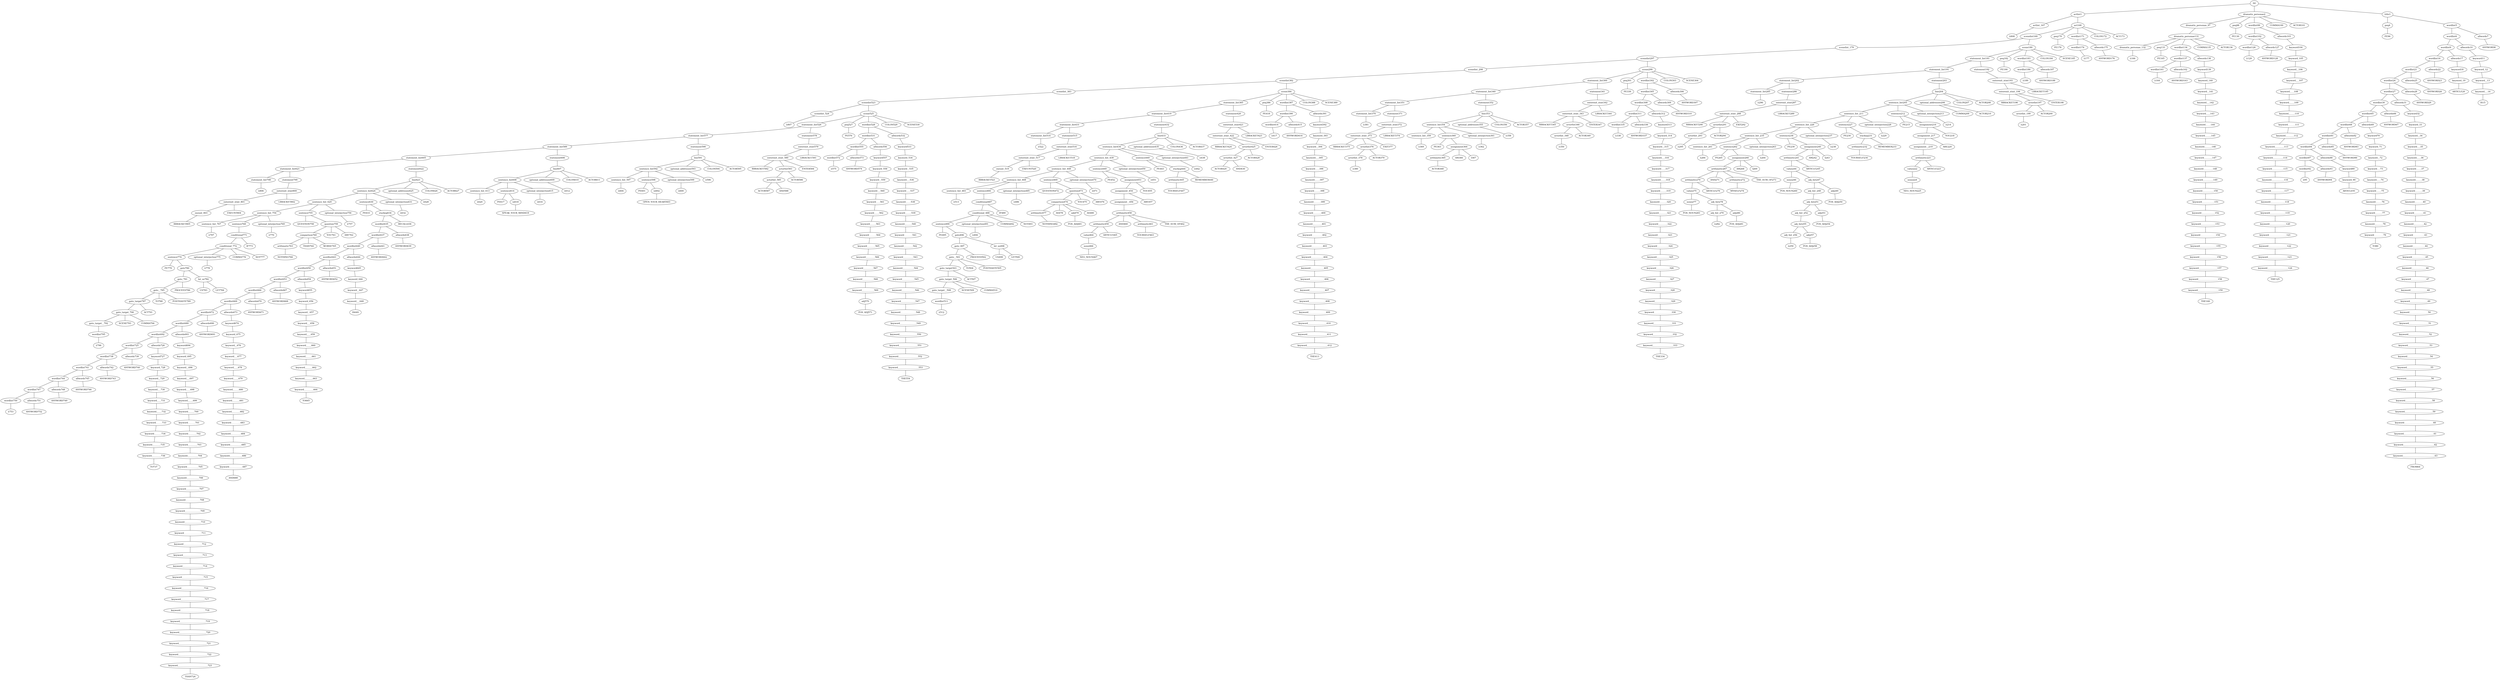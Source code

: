 strict graph {
	S0 -- actlist1
	S0 -- dramatis_personae2
	S0 -- title3

	title3 -- peq4
	title3 -- wordlist5

	wordlist5 -- wordlist6
	wordlist5 -- allwords7

	allwords7 -- ANYWORD8


	wordlist6 -- wordlist9
	wordlist6 -- allwords10

	allwords10 -- keyword11

	keyword11 -- keyword_12

	keyword_12 -- keyword__13

	keyword__13 -- keyword___14

	keyword___14 -- IS15


	wordlist9 -- wordlist16
	wordlist9 -- allwords17

	allwords17 -- keyword18

	keyword18 -- keyword_19

	keyword_19 -- ARTICLE20


	wordlist16 -- wordlist21
	wordlist16 -- allwords22

	allwords22 -- ANYWORD23


	wordlist21 -- wordlist24
	wordlist21 -- allwords25

	allwords25 -- ANYWORD26


	wordlist24 -- wordlist27
	wordlist24 -- allwords28

	allwords28 -- ANYWORD29


	wordlist27 -- wordlist30
	wordlist27 -- allwords31

	allwords31 -- keyword32

	keyword32 -- keyword_33

	keyword_33 -- keyword__34

	keyword__34 -- keyword___35

	keyword___35 -- keyword____36

	keyword____36 -- keyword_____37

	keyword_____37 -- keyword______38

	keyword______38 -- keyword_______39

	keyword_______39 -- keyword________40

	keyword________40 -- keyword_________41

	keyword_________41 -- keyword__________42

	keyword__________42 -- keyword___________43

	keyword___________43 -- keyword____________44

	keyword____________44 -- keyword_____________45

	keyword_____________45 -- keyword______________46

	keyword______________46 -- keyword_______________47

	keyword_______________47 -- keyword________________48

	keyword________________48 -- keyword_________________49

	keyword_________________49 -- keyword__________________50

	keyword__________________50 -- keyword___________________51

	keyword___________________51 -- keyword____________________52

	keyword____________________52 -- keyword_____________________53

	keyword_____________________53 -- keyword______________________54

	keyword______________________54 -- keyword_______________________55

	keyword_______________________55 -- keyword________________________56

	keyword________________________56 -- keyword_________________________57

	keyword_________________________57 -- keyword__________________________58

	keyword__________________________58 -- keyword___________________________59

	keyword___________________________59 -- keyword____________________________60

	keyword____________________________60 -- keyword_____________________________61

	keyword_____________________________61 -- keyword______________________________62

	keyword______________________________62 -- keyword_______________________________63

	keyword_______________________________63 -- FROM64


	wordlist30 -- wordlist65
	wordlist30 -- allwords66

	allwords66 -- ANYWORD67


	wordlist65 -- wordlist68
	wordlist65 -- allwords69

	allwords69 -- keyword70

	keyword70 -- keyword_71

	keyword_71 -- keyword__72

	keyword__72 -- keyword___73

	keyword___73 -- keyword____74

	keyword____74 -- keyword_____75

	keyword_____75 -- keyword______76

	keyword______76 -- keyword_______77

	keyword_______77 -- keyword________78

	keyword________78 -- keyword_________79

	keyword_________79 -- TO80


	wordlist68 -- wordlist81
	wordlist68 -- allwords82

	allwords82 -- ANYWORD83


	wordlist81 -- wordlist84
	wordlist81 -- allwords85

	allwords85 -- ANYWORD86


	wordlist84 -- wordlist87
	wordlist84 -- allwords88

	allwords88 -- keyword89

	keyword89 -- keyword_90

	keyword_90 -- ARTICLE91


	wordlist87 -- wordlist92
	wordlist87 -- allwords93

	allwords93 -- ANYWORD94


	wordlist92 -- λ95

	peq4 -- PE96


	dramatis_personae2 -- dramatis_personae_97
	dramatis_personae2 -- peq98
	dramatis_personae2 -- wordlist99
	dramatis_personae2 -- COMMA100
	dramatis_personae2 -- ACTOR101



	wordlist99 -- wordlist102
	wordlist99 -- allwords103

	allwords103 -- keyword104

	keyword104 -- keyword_105

	keyword_105 -- keyword__106

	keyword__106 -- keyword___107

	keyword___107 -- keyword____108

	keyword____108 -- keyword_____109

	keyword_____109 -- keyword______110

	keyword______110 -- keyword_______111

	keyword_______111 -- keyword________112

	keyword________112 -- keyword_________113

	keyword_________113 -- keyword__________114

	keyword__________114 -- keyword___________115

	keyword___________115 -- keyword____________116

	keyword____________116 -- keyword_____________117

	keyword_____________117 -- keyword______________118

	keyword______________118 -- keyword_______________119

	keyword_______________119 -- keyword________________120

	keyword________________120 -- keyword_________________121

	keyword_________________121 -- keyword__________________122

	keyword__________________122 -- keyword___________________123

	keyword___________________123 -- keyword____________________124

	keyword____________________124 -- THE125


	wordlist102 -- wordlist126
	wordlist102 -- allwords127

	allwords127 -- ANYWORD128


	wordlist126 -- λ129

	peq98 -- PE130


	dramatis_personae_97 -- dramatis_personae131

	dramatis_personae131 -- dramatis_personae_132
	dramatis_personae131 -- peq133
	dramatis_personae131 -- wordlist134
	dramatis_personae131 -- COMMA135
	dramatis_personae131 -- ACTOR136



	wordlist134 -- wordlist137
	wordlist134 -- allwords138

	allwords138 -- keyword139

	keyword139 -- keyword_140

	keyword_140 -- keyword__141

	keyword__141 -- keyword___142

	keyword___142 -- keyword____143

	keyword____143 -- keyword_____144

	keyword_____144 -- keyword______145

	keyword______145 -- keyword_______146

	keyword_______146 -- keyword________147

	keyword________147 -- keyword_________148

	keyword_________148 -- keyword__________149

	keyword__________149 -- keyword___________150

	keyword___________150 -- keyword____________151

	keyword____________151 -- keyword_____________152

	keyword_____________152 -- keyword______________153

	keyword______________153 -- keyword_______________154

	keyword_______________154 -- keyword________________155

	keyword________________155 -- keyword_________________156

	keyword_________________156 -- keyword__________________157

	keyword__________________157 -- keyword___________________158

	keyword___________________158 -- keyword____________________159

	keyword____________________159 -- THE160


	wordlist137 -- wordlist161
	wordlist137 -- allwords162

	allwords162 -- ANYWORD163


	wordlist161 -- λ164

	peq133 -- PE165


	dramatis_personae_132 -- λ166

	actlist1 -- actlist_167
	actlist1 -- act168

	act168 -- scenelist169
	act168 -- peq170
	act168 -- wordlist171
	act168 -- COLON172
	act168 -- ACT173



	wordlist171 -- wordlist174
	wordlist171 -- allwords175

	allwords175 -- ANYWORD176


	wordlist174 -- λ177

	peq170 -- PE178


	scenelist169 -- scenelist_179
	scenelist169 -- scene180

	scene180 -- statement_list181
	scene180 -- peq182
	scene180 -- wordlist183
	scene180 -- COLON184
	scene180 -- SCENE185



	wordlist183 -- wordlist186
	wordlist183 -- allwords187

	allwords187 -- ANYWORD188


	wordlist186 -- λ189

	peq182 -- PE190


	statement_list181 -- statement_list191
	statement_list181 -- statement192

	statement192 -- enterexit_stmt193

	enterexit_stmt193 -- enterexit_stmt_194
	enterexit_stmt193 -- LBRACKET195


	enterexit_stmt_194 -- RBRACKET196
	enterexit_stmt_194 -- actorlist197
	enterexit_stmt_194 -- ENTER198


	actorlist197 -- actorlist_199
	actorlist197 -- ACTOR200


	actorlist_199 -- λ201


	statement_list191 -- statement_list202
	statement_list191 -- statement203

	statement203 -- line204

	line204 -- sentence_list205
	line204 -- optional_addressee206
	line204 -- COLON207
	line204 -- ACTOR208



	optional_addressee206 -- COMMA209
	optional_addressee206 -- ACTOR210



	sentence_list205 -- sentence_list_211
	sentence_list205 -- sentence212
	sentence_list205 -- optional_interjection213

	optional_interjection213 -- λ214

	sentence212 -- PE215
	sentence212 -- assignment216

	assignment216 -- assignment_217
	assignment216 -- YOU218


	assignment_217 -- assignment__219
	assignment_217 -- ARE220


	assignment__219 -- arithmetic221

	arithmetic221 -- value222
	arithmetic221 -- ARTICLE223


	value222 -- noun224

	noun224 -- NEG_NOUN225



	sentence_list_211 -- sentence_list_226
	sentence_list_211 -- sentence227
	sentence_list_211 -- optional_interjection228

	optional_interjection228 -- λ229

	sentence227 -- PE230
	sentence227 -- stackop231

	stackop231 -- arithmetic232
	stackop231 -- REMEMBER233


	arithmetic232 -- YOURSELF234



	sentence_list_226 -- sentence_list_235
	sentence_list_226 -- sentence236
	sentence_list_226 -- optional_interjection237

	optional_interjection237 -- λ238

	sentence236 -- PE239
	sentence236 -- assignment240

	assignment240 -- arithmetic241
	assignment240 -- AM242
	assignment240 -- I243



	arithmetic241 -- value244
	arithmetic241 -- ARTICLE245


	value244 -- noun246
	value244 -- adj_list247

	adj_list247 -- adj_list_248
	adj_list247 -- adj249

	adj249 -- POS_ADJ250


	adj_list_248 -- adj_list251

	adj_list251 -- adj_list_252
	adj_list251 -- adj253

	adj253 -- POS_ADJ254


	adj_list_252 -- adj_list255

	adj_list255 -- adj_list_256
	adj_list255 -- adj257

	adj257 -- POS_ADJ258


	adj_list_256 -- λ259

	noun246 -- POS_NOUN260



	sentence_list_235 -- sentence_list_261
	sentence_list_235 -- sentence262
	sentence_list_235 -- optional_interjection263

	optional_interjection263 -- λ264

	sentence262 -- PE265
	sentence262 -- assignment266

	assignment266 -- arithmetic267
	assignment266 -- AM268
	assignment266 -- I269



	arithmetic267 -- arithmetic270
	arithmetic267 -- AND271
	arithmetic267 -- arithmetic272
	arithmetic267 -- THE_SUM_OF273


	arithmetic272 -- MYSELF274



	arithmetic270 -- value275
	arithmetic270 -- ARTICLE276


	value275 -- noun277
	value275 -- adj_list278

	adj_list278 -- adj_list_279
	adj_list278 -- adj280

	adj280 -- POS_ADJ281


	adj_list_279 -- λ282

	noun277 -- POS_NOUN283



	sentence_list_261 -- λ284

	statement_list202 -- statement_list285
	statement_list202 -- statement286

	statement286 -- enterexit_stmt287

	enterexit_stmt287 -- enterexit_stmt_288
	enterexit_stmt287 -- LBRACKET289


	enterexit_stmt_288 -- RBRACKET290
	enterexit_stmt_288 -- actorlist291
	enterexit_stmt_288 -- EXIT292


	actorlist291 -- actorlist_293
	actorlist291 -- ACTOR294


	actorlist_293 -- λ295


	statement_list285 -- λ296

	scenelist_179 -- scenelist297

	scenelist297 -- scenelist_298
	scenelist297 -- scene299

	scene299 -- statement_list300
	scene299 -- peq301
	scene299 -- wordlist302
	scene299 -- COLON303
	scene299 -- SCENE304



	wordlist302 -- wordlist305
	wordlist302 -- allwords306

	allwords306 -- ANYWORD307


	wordlist305 -- wordlist308
	wordlist305 -- allwords309

	allwords309 -- ANYWORD310


	wordlist308 -- wordlist311
	wordlist308 -- allwords312

	allwords312 -- keyword313

	keyword313 -- keyword_314

	keyword_314 -- keyword__315

	keyword__315 -- keyword___316

	keyword___316 -- keyword____317

	keyword____317 -- keyword_____318

	keyword_____318 -- keyword______319

	keyword______319 -- keyword_______320

	keyword_______320 -- keyword________321

	keyword________321 -- keyword_________322

	keyword_________322 -- keyword__________323

	keyword__________323 -- keyword___________324

	keyword___________324 -- keyword____________325

	keyword____________325 -- keyword_____________326

	keyword_____________326 -- keyword______________327

	keyword______________327 -- keyword_______________328

	keyword_______________328 -- keyword________________329

	keyword________________329 -- keyword_________________330

	keyword_________________330 -- keyword__________________331

	keyword__________________331 -- keyword___________________332

	keyword___________________332 -- keyword____________________333

	keyword____________________333 -- THE334


	wordlist311 -- wordlist335
	wordlist311 -- allwords336

	allwords336 -- ANYWORD337


	wordlist335 -- λ338

	peq301 -- PE339


	statement_list300 -- statement_list340
	statement_list300 -- statement341

	statement341 -- enterexit_stmt342

	enterexit_stmt342 -- enterexit_stmt_343
	enterexit_stmt342 -- LBRACKET344


	enterexit_stmt_343 -- RBRACKET345
	enterexit_stmt_343 -- actorlist346
	enterexit_stmt_343 -- ENTER347


	actorlist346 -- actorlist_348
	actorlist346 -- ACTOR349


	actorlist_348 -- λ350


	statement_list340 -- statement_list351
	statement_list340 -- statement352

	statement352 -- line353

	line353 -- sentence_list354
	line353 -- optional_addressee355
	line353 -- COLON356
	line353 -- ACTOR357



	optional_addressee355 -- λ358

	sentence_list354 -- sentence_list_359
	sentence_list354 -- sentence360
	sentence_list354 -- optional_interjection361

	optional_interjection361 -- λ362

	sentence360 -- PE363
	sentence360 -- assignment364

	assignment364 -- arithmetic365
	assignment364 -- AM366
	assignment364 -- I367



	arithmetic365 -- ACTOR368



	sentence_list_359 -- λ369

	statement_list351 -- statement_list370
	statement_list351 -- statement371

	statement371 -- enterexit_stmt372

	enterexit_stmt372 -- enterexit_stmt_373
	enterexit_stmt372 -- LBRACKET374


	enterexit_stmt_373 -- RBRACKET375
	enterexit_stmt_373 -- actorlist376
	enterexit_stmt_373 -- EXIT377


	actorlist376 -- actorlist_378
	actorlist376 -- ACTOR379


	actorlist_378 -- λ380


	statement_list370 -- λ381

	scenelist_298 -- scenelist382

	scenelist382 -- scenelist_383
	scenelist382 -- scene384

	scene384 -- statement_list385
	scene384 -- peq386
	scene384 -- wordlist387
	scene384 -- COLON388
	scene384 -- SCENE389



	wordlist387 -- wordlist390
	wordlist387 -- allwords391

	allwords391 -- keyword392

	keyword392 -- keyword_393

	keyword_393 -- keyword__394

	keyword__394 -- keyword___395

	keyword___395 -- keyword____396

	keyword____396 -- keyword_____397

	keyword_____397 -- keyword______398

	keyword______398 -- keyword_______399

	keyword_______399 -- keyword________400

	keyword________400 -- keyword_________401

	keyword_________401 -- keyword__________402

	keyword__________402 -- keyword___________403

	keyword___________403 -- keyword____________404

	keyword____________404 -- keyword_____________405

	keyword_____________405 -- keyword______________406

	keyword______________406 -- keyword_______________407

	keyword_______________407 -- keyword________________408

	keyword________________408 -- keyword_________________409

	keyword_________________409 -- keyword__________________410

	keyword__________________410 -- keyword___________________411

	keyword___________________411 -- keyword____________________412

	keyword____________________412 -- THE413


	wordlist390 -- wordlist414
	wordlist390 -- allwords415

	allwords415 -- ANYWORD416


	wordlist414 -- λ417

	peq386 -- PE418


	statement_list385 -- statement_list419
	statement_list385 -- statement420

	statement420 -- enterexit_stmt421

	enterexit_stmt421 -- enterexit_stmt_422
	enterexit_stmt421 -- LBRACKET423


	enterexit_stmt_422 -- RBRACKET424
	enterexit_stmt_422 -- actorlist425
	enterexit_stmt_422 -- ENTER426


	actorlist425 -- actorlist_427
	actorlist425 -- ACTOR428


	actorlist_427 -- ACTOR429
	actorlist_427 -- AND430




	statement_list419 -- statement_list431
	statement_list419 -- statement432

	statement432 -- line433

	line433 -- sentence_list434
	line433 -- optional_addressee435
	line433 -- COLON436
	line433 -- ACTOR437



	optional_addressee435 -- λ438

	sentence_list434 -- sentence_list_439
	sentence_list434 -- sentence440
	sentence_list434 -- optional_interjection441

	optional_interjection441 -- λ442

	sentence440 -- PE443
	sentence440 -- stackop444

	stackop444 -- arithmetic445
	stackop444 -- REMEMBER446


	arithmetic445 -- YOURSELF447



	sentence_list_439 -- sentence_list_448
	sentence_list_439 -- sentence449
	sentence_list_439 -- optional_interjection450

	optional_interjection450 -- λ451

	sentence449 -- PE452
	sentence449 -- assignment453

	assignment453 -- assignment_454
	assignment453 -- YOU455


	assignment_454 -- assignment__456
	assignment_454 -- ARE457


	assignment__456 -- arithmetic458

	arithmetic458 -- arithmetic459
	arithmetic458 -- AND460
	arithmetic458 -- arithmetic461
	arithmetic458 -- THE_SUM_OF462


	arithmetic461 -- YOURSELF463



	arithmetic459 -- value464
	arithmetic459 -- ARTICLE465


	value464 -- noun466

	noun466 -- NEG_NOUN467



	sentence_list_448 -- sentence_list_468
	sentence_list_448 -- sentence469
	sentence_list_448 -- optional_interjection470

	optional_interjection470 -- λ471

	sentence469 -- QUESTION472
	sentence469 -- question473

	question473 -- comparison474
	question473 -- YOU475
	question473 -- ARE476



	comparison474 -- arithmetic477
	comparison474 -- AS478
	comparison474 -- adj479
	comparison474 -- AS480


	adj479 -- POS_ADJ481



	arithmetic477 -- NOTHING482



	sentence_list_468 -- sentence_list_483
	sentence_list_468 -- sentence484
	sentence_list_468 -- optional_interjection485

	optional_interjection485 -- λ486

	sentence484 -- conditional487

	conditional487 -- conditional_488
	conditional487 -- IF489


	conditional_488 -- sentence490
	conditional_488 -- optional_interjection491
	conditional_488 -- COMMA492
	conditional_488 -- NOT493



	optional_interjection491 -- λ494

	sentence490 -- PE495
	sentence490 -- goto496

	goto496 -- goto_497
	goto496 -- let_us498

	let_us498 -- US499
	let_us498 -- LET500



	goto_497 -- goto__501
	goto_497 -- PROCEED502


	goto__501 -- goto_target503
	goto__501 -- TO504
	goto__501 -- POSTHASTE505



	goto_target503 -- goto_target_506
	goto_target503 -- ACT507


	goto_target_506 -- goto_target__508
	goto_target_506 -- SCENE509
	goto_target_506 -- COMMA510



	goto_target__508 -- wordlist511

	wordlist511 -- λ512


	sentence_list_483 -- λ513

	statement_list431 -- statement_list514
	statement_list431 -- statement515

	statement515 -- enterexit_stmt516

	enterexit_stmt516 -- enterexit_stmt_517
	enterexit_stmt516 -- LBRACKET518


	enterexit_stmt_517 -- exeunt_519
	enterexit_stmt_517 -- EXEUNT520


	exeunt_519 -- RBRACKET521


	statement_list514 -- λ522

	scenelist_383 -- scenelist523

	scenelist523 -- scenelist_524
	scenelist523 -- scene525

	scene525 -- statement_list526
	scene525 -- peq527
	scene525 -- wordlist528
	scene525 -- COLON529
	scene525 -- SCENE530



	wordlist528 -- wordlist531
	wordlist528 -- allwords532

	allwords532 -- keyword533

	keyword533 -- keyword_534

	keyword_534 -- keyword__535

	keyword__535 -- keyword___536

	keyword___536 -- keyword____537

	keyword____537 -- keyword_____538

	keyword_____538 -- keyword______539

	keyword______539 -- keyword_______540

	keyword_______540 -- keyword________541

	keyword________541 -- keyword_________542

	keyword_________542 -- keyword__________543

	keyword__________543 -- keyword___________544

	keyword___________544 -- keyword____________545

	keyword____________545 -- keyword_____________546

	keyword_____________546 -- keyword______________547

	keyword______________547 -- keyword_______________548

	keyword_______________548 -- keyword________________549

	keyword________________549 -- keyword_________________550

	keyword_________________550 -- keyword__________________551

	keyword__________________551 -- keyword___________________552

	keyword___________________552 -- keyword____________________553

	keyword____________________553 -- THE554


	wordlist531 -- wordlist555
	wordlist531 -- allwords556

	allwords556 -- keyword557

	keyword557 -- keyword_558

	keyword_558 -- keyword__559

	keyword__559 -- keyword___560

	keyword___560 -- keyword____561

	keyword____561 -- keyword_____562

	keyword_____562 -- keyword______563

	keyword______563 -- keyword_______564

	keyword_______564 -- keyword________565

	keyword________565 -- keyword_________566

	keyword_________566 -- keyword__________567

	keyword__________567 -- keyword___________568

	keyword___________568 -- keyword____________569

	keyword____________569 -- adj570

	adj570 -- POS_ADJ571


	wordlist555 -- wordlist572
	wordlist555 -- allwords573

	allwords573 -- ANYWORD574


	wordlist572 -- λ575

	peq527 -- PE576


	statement_list526 -- statement_list577
	statement_list526 -- statement578

	statement578 -- enterexit_stmt579

	enterexit_stmt579 -- enterexit_stmt_580
	enterexit_stmt579 -- LBRACKET581


	enterexit_stmt_580 -- RBRACKET582
	enterexit_stmt_580 -- actorlist583
	enterexit_stmt_580 -- ENTER584


	actorlist583 -- actorlist_585
	actorlist583 -- ACTOR586


	actorlist_585 -- ACTOR587
	actorlist_585 -- AND588




	statement_list577 -- statement_list589
	statement_list577 -- statement590

	statement590 -- line591

	line591 -- sentence_list592
	line591 -- optional_addressee593
	line591 -- COLON594
	line591 -- ACTOR595



	optional_addressee593 -- λ596

	sentence_list592 -- sentence_list_597
	sentence_list592 -- sentence598
	sentence_list592 -- optional_interjection599

	optional_interjection599 -- λ600

	sentence598 -- PE601
	sentence598 -- io602

	io602 -- OPEN_YOUR_HEART603



	sentence_list_597 -- λ604

	statement_list589 -- statement_list605
	statement_list589 -- statement606

	statement606 -- line607

	line607 -- sentence_list608
	line607 -- optional_addressee609
	line607 -- COLON610
	line607 -- ACTOR611



	optional_addressee609 -- λ612

	sentence_list608 -- sentence_list_613
	sentence_list608 -- sentence614
	sentence_list608 -- optional_interjection615

	optional_interjection615 -- λ616

	sentence614 -- PE617
	sentence614 -- io618

	io618 -- SPEAK_YOUR_MIND619



	sentence_list_613 -- λ620

	statement_list605 -- statement_list621
	statement_list605 -- statement622

	statement622 -- line623

	line623 -- sentence_list624
	line623 -- optional_addressee625
	line623 -- COLON626
	line623 -- ACTOR627



	optional_addressee625 -- λ628

	sentence_list624 -- sentence_list_629
	sentence_list624 -- sentence630
	sentence_list624 -- optional_interjection631

	optional_interjection631 -- λ632

	sentence630 -- PE633
	sentence630 -- stackop634

	stackop634 -- wordlist635
	stackop634 -- RECALL636


	wordlist635 -- wordlist637
	wordlist635 -- allwords638

	allwords638 -- ANYWORD639


	wordlist637 -- wordlist640
	wordlist637 -- allwords641

	allwords641 -- ANYWORD642


	wordlist640 -- wordlist643
	wordlist640 -- allwords644

	allwords644 -- keyword645

	keyword645 -- keyword_646

	keyword_646 -- keyword__647

	keyword__647 -- keyword___648

	keyword___648 -- IS649


	wordlist643 -- wordlist650
	wordlist643 -- allwords651

	allwords651 -- ANYWORD652


	wordlist650 -- wordlist653
	wordlist650 -- allwords654

	allwords654 -- keyword655

	keyword655 -- keyword_656

	keyword_656 -- keyword__657

	keyword__657 -- keyword___658

	keyword___658 -- keyword____659

	keyword____659 -- keyword_____660

	keyword_____660 -- keyword______661

	keyword______661 -- keyword_______662

	keyword_______662 -- keyword________663

	keyword________663 -- keyword_________664

	keyword_________664 -- TO665


	wordlist653 -- wordlist666
	wordlist653 -- allwords667

	allwords667 -- ANYWORD668


	wordlist666 -- wordlist669
	wordlist666 -- allwords670

	allwords670 -- ANYWORD671


	wordlist669 -- wordlist672
	wordlist669 -- allwords673

	allwords673 -- keyword674

	keyword674 -- keyword_675

	keyword_675 -- keyword__676

	keyword__676 -- keyword___677

	keyword___677 -- keyword____678

	keyword____678 -- keyword_____679

	keyword_____679 -- keyword______680

	keyword______680 -- keyword_______681

	keyword_______681 -- keyword________682

	keyword________682 -- keyword_________683

	keyword_________683 -- keyword__________684

	keyword__________684 -- keyword___________685

	keyword___________685 -- keyword____________686

	keyword____________686 -- keyword_____________687

	keyword_____________687 -- AND688


	wordlist672 -- wordlist689
	wordlist672 -- allwords690

	allwords690 -- ANYWORD691


	wordlist689 -- wordlist692
	wordlist689 -- allwords693

	allwords693 -- keyword694

	keyword694 -- keyword_695

	keyword_695 -- keyword__696

	keyword__696 -- keyword___697

	keyword___697 -- keyword____698

	keyword____698 -- keyword_____699

	keyword_____699 -- keyword______700

	keyword______700 -- keyword_______701

	keyword_______701 -- keyword________702

	keyword________702 -- keyword_________703

	keyword_________703 -- keyword__________704

	keyword__________704 -- keyword___________705

	keyword___________705 -- keyword____________706

	keyword____________706 -- keyword_____________707

	keyword_____________707 -- keyword______________708

	keyword______________708 -- keyword_______________709

	keyword_______________709 -- keyword________________710

	keyword________________710 -- keyword_________________711

	keyword_________________711 -- keyword__________________712

	keyword__________________712 -- keyword___________________713

	keyword___________________713 -- keyword____________________714

	keyword____________________714 -- keyword_____________________715

	keyword_____________________715 -- keyword______________________716

	keyword______________________716 -- keyword_______________________717

	keyword_______________________717 -- keyword________________________718

	keyword________________________718 -- keyword_________________________719

	keyword_________________________719 -- keyword__________________________720

	keyword__________________________720 -- keyword___________________________721

	keyword___________________________721 -- keyword____________________________722

	keyword____________________________722 -- keyword_____________________________723

	keyword_____________________________723 -- THAN724


	wordlist692 -- wordlist725
	wordlist692 -- allwords726

	allwords726 -- keyword727

	keyword727 -- keyword_728

	keyword_728 -- keyword__729

	keyword__729 -- keyword___730

	keyword___730 -- keyword____731

	keyword____731 -- keyword_____732

	keyword_____732 -- keyword______733

	keyword______733 -- keyword_______734

	keyword_______734 -- keyword________735

	keyword________735 -- keyword_________736

	keyword_________736 -- TO737


	wordlist725 -- wordlist738
	wordlist725 -- allwords739

	allwords739 -- ANYWORD740


	wordlist738 -- wordlist741
	wordlist738 -- allwords742

	allwords742 -- ANYWORD743


	wordlist741 -- wordlist744
	wordlist741 -- allwords745

	allwords745 -- ANYWORD746


	wordlist744 -- wordlist747
	wordlist744 -- allwords748

	allwords748 -- ANYWORD749


	wordlist747 -- wordlist750
	wordlist747 -- allwords751

	allwords751 -- ANYWORD752


	wordlist750 -- λ753


	sentence_list_629 -- sentence_list_754
	sentence_list_629 -- sentence755
	sentence_list_629 -- optional_interjection756

	optional_interjection756 -- λ757

	sentence755 -- QUESTION758
	sentence755 -- question759

	question759 -- comparison760
	question759 -- YOU761
	question759 -- ARE762



	comparison760 -- arithmetic763
	comparison760 -- THAN764
	comparison760 -- WORSE765



	arithmetic763 -- NOTHING766



	sentence_list_754 -- sentence_list_767
	sentence_list_754 -- sentence768
	sentence_list_754 -- optional_interjection769

	optional_interjection769 -- λ770

	sentence768 -- conditional771

	conditional771 -- conditional_772
	conditional771 -- IF773


	conditional_772 -- sentence774
	conditional_772 -- optional_interjection775
	conditional_772 -- COMMA776
	conditional_772 -- NOT777



	optional_interjection775 -- λ778

	sentence774 -- PE779
	sentence774 -- goto780

	goto780 -- goto_781
	goto780 -- let_us782

	let_us782 -- US783
	let_us782 -- LET784



	goto_781 -- goto__785
	goto_781 -- PROCEED786


	goto__785 -- goto_target787
	goto__785 -- TO788
	goto__785 -- POSTHASTE789



	goto_target787 -- goto_target_790
	goto_target787 -- ACT791


	goto_target_790 -- goto_target__792
	goto_target_790 -- SCENE793
	goto_target_790 -- COMMA794



	goto_target__792 -- wordlist795

	wordlist795 -- λ796


	sentence_list_767 -- λ797

	statement_list621 -- statement_list798
	statement_list621 -- statement799

	statement799 -- enterexit_stmt800

	enterexit_stmt800 -- enterexit_stmt_801
	enterexit_stmt800 -- LBRACKET802


	enterexit_stmt_801 -- exeunt_803
	enterexit_stmt_801 -- EXEUNT804


	exeunt_803 -- RBRACKET805


	statement_list798 -- λ806

	scenelist_524 -- λ807

	actlist_167 -- λ808


}